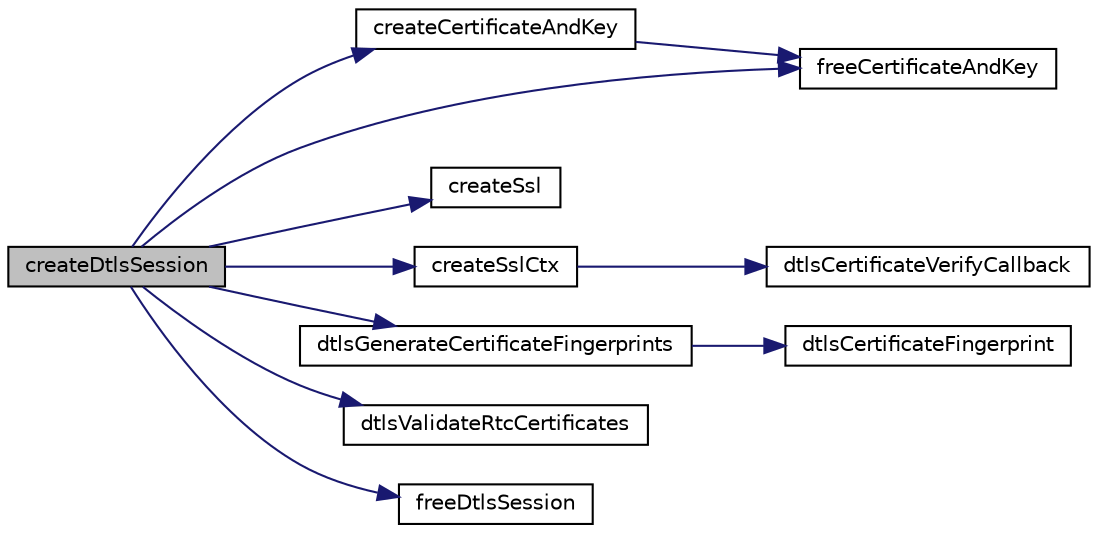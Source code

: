 digraph "createDtlsSession"
{
 // LATEX_PDF_SIZE
  edge [fontname="Helvetica",fontsize="10",labelfontname="Helvetica",labelfontsize="10"];
  node [fontname="Helvetica",fontsize="10",shape=record];
  rankdir="LR";
  Node1 [label="createDtlsSession",height=0.2,width=0.4,color="black", fillcolor="grey75", style="filled", fontcolor="black",tooltip=" "];
  Node1 -> Node2 [color="midnightblue",fontsize="10",style="solid",fontname="Helvetica"];
  Node2 [label="createCertificateAndKey",height=0.2,width=0.4,color="black", fillcolor="white", style="filled",URL="$Dtls__openssl_8c.html#a451c48525b0c0a8919a880d6834c1f7f",tooltip=" "];
  Node2 -> Node3 [color="midnightblue",fontsize="10",style="solid",fontname="Helvetica"];
  Node3 [label="freeCertificateAndKey",height=0.2,width=0.4,color="black", fillcolor="white", style="filled",URL="$Dtls__openssl_8c.html#ac06177551160b2bf5e5e8b764a6bd253",tooltip=" "];
  Node1 -> Node4 [color="midnightblue",fontsize="10",style="solid",fontname="Helvetica"];
  Node4 [label="createSsl",height=0.2,width=0.4,color="black", fillcolor="white", style="filled",URL="$Dtls__openssl_8c.html#a0ae93fa40ae5eb21cc9186f822c6029e",tooltip=" "];
  Node1 -> Node5 [color="midnightblue",fontsize="10",style="solid",fontname="Helvetica"];
  Node5 [label="createSslCtx",height=0.2,width=0.4,color="black", fillcolor="white", style="filled",URL="$Dtls__openssl_8c.html#a9f7171c14a422c26d110d5c44d9c6a05",tooltip=" "];
  Node5 -> Node6 [color="midnightblue",fontsize="10",style="solid",fontname="Helvetica"];
  Node6 [label="dtlsCertificateVerifyCallback",height=0.2,width=0.4,color="black", fillcolor="white", style="filled",URL="$Dtls__openssl_8c.html#ab9cf721020ef308c3908c38dccbaf407",tooltip=" "];
  Node1 -> Node7 [color="midnightblue",fontsize="10",style="solid",fontname="Helvetica"];
  Node7 [label="dtlsGenerateCertificateFingerprints",height=0.2,width=0.4,color="black", fillcolor="white", style="filled",URL="$Dtls__openssl_8c.html#a6d9a65b31959016f66ef3374374c73c8",tooltip=" "];
  Node7 -> Node8 [color="midnightblue",fontsize="10",style="solid",fontname="Helvetica"];
  Node8 [label="dtlsCertificateFingerprint",height=0.2,width=0.4,color="black", fillcolor="white", style="filled",URL="$Dtls__openssl_8c.html#ac704fd327481e77f13a56729e2abb341",tooltip=" "];
  Node1 -> Node9 [color="midnightblue",fontsize="10",style="solid",fontname="Helvetica"];
  Node9 [label="dtlsValidateRtcCertificates",height=0.2,width=0.4,color="black", fillcolor="white", style="filled",URL="$Dtls_8c.html#abdb647933c7ddcbdcc5470e66fdc0353",tooltip=" "];
  Node1 -> Node3 [color="midnightblue",fontsize="10",style="solid",fontname="Helvetica"];
  Node1 -> Node10 [color="midnightblue",fontsize="10",style="solid",fontname="Helvetica"];
  Node10 [label="freeDtlsSession",height=0.2,width=0.4,color="black", fillcolor="white", style="filled",URL="$Dtls__openssl_8c.html#aa1b6a668704b0b7ddf99be1f7977b8ba",tooltip=" "];
}
